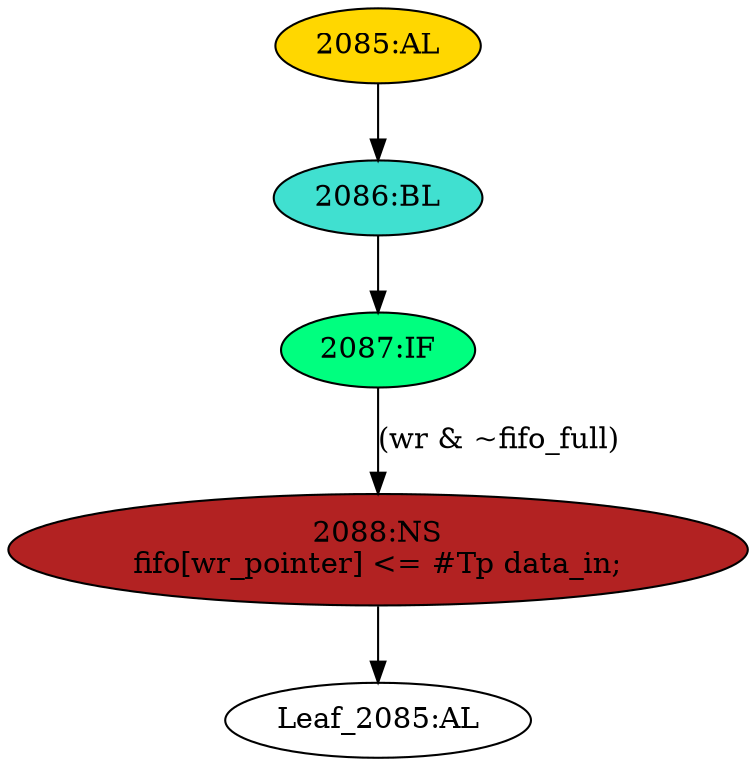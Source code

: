 strict digraph "" {
	node [label="\N"];
	"2085:AL"	 [ast="<pyverilog.vparser.ast.Always object at 0x7f44f6b69710>",
		clk_sens=True,
		fillcolor=gold,
		label="2085:AL",
		sens="['clk']",
		statements="[]",
		style=filled,
		typ=Always,
		use_var="['fifo_full', 'wr', 'data_in']"];
	"2086:BL"	 [ast="<pyverilog.vparser.ast.Block object at 0x7f44f6b69810>",
		fillcolor=turquoise,
		label="2086:BL",
		statements="[]",
		style=filled,
		typ=Block];
	"2085:AL" -> "2086:BL"	 [cond="[]",
		lineno=None];
	"2087:IF"	 [ast="<pyverilog.vparser.ast.IfStatement object at 0x7f44f6b69850>",
		fillcolor=springgreen,
		label="2087:IF",
		statements="[]",
		style=filled,
		typ=IfStatement];
	"2086:BL" -> "2087:IF"	 [cond="[]",
		lineno=None];
	"Leaf_2085:AL"	 [def_var="['fifo']",
		label="Leaf_2085:AL"];
	"2088:NS"	 [ast="<pyverilog.vparser.ast.NonblockingSubstitution object at 0x7f44f6b69890>",
		fillcolor=firebrick,
		label="2088:NS
fifo[wr_pointer] <= #Tp data_in;",
		statements="[<pyverilog.vparser.ast.NonblockingSubstitution object at 0x7f44f6b69890>]",
		style=filled,
		typ=NonblockingSubstitution];
	"2088:NS" -> "Leaf_2085:AL"	 [cond="[]",
		lineno=None];
	"2087:IF" -> "2088:NS"	 [cond="['wr', 'fifo_full']",
		label="(wr & ~fifo_full)",
		lineno=2087];
}
